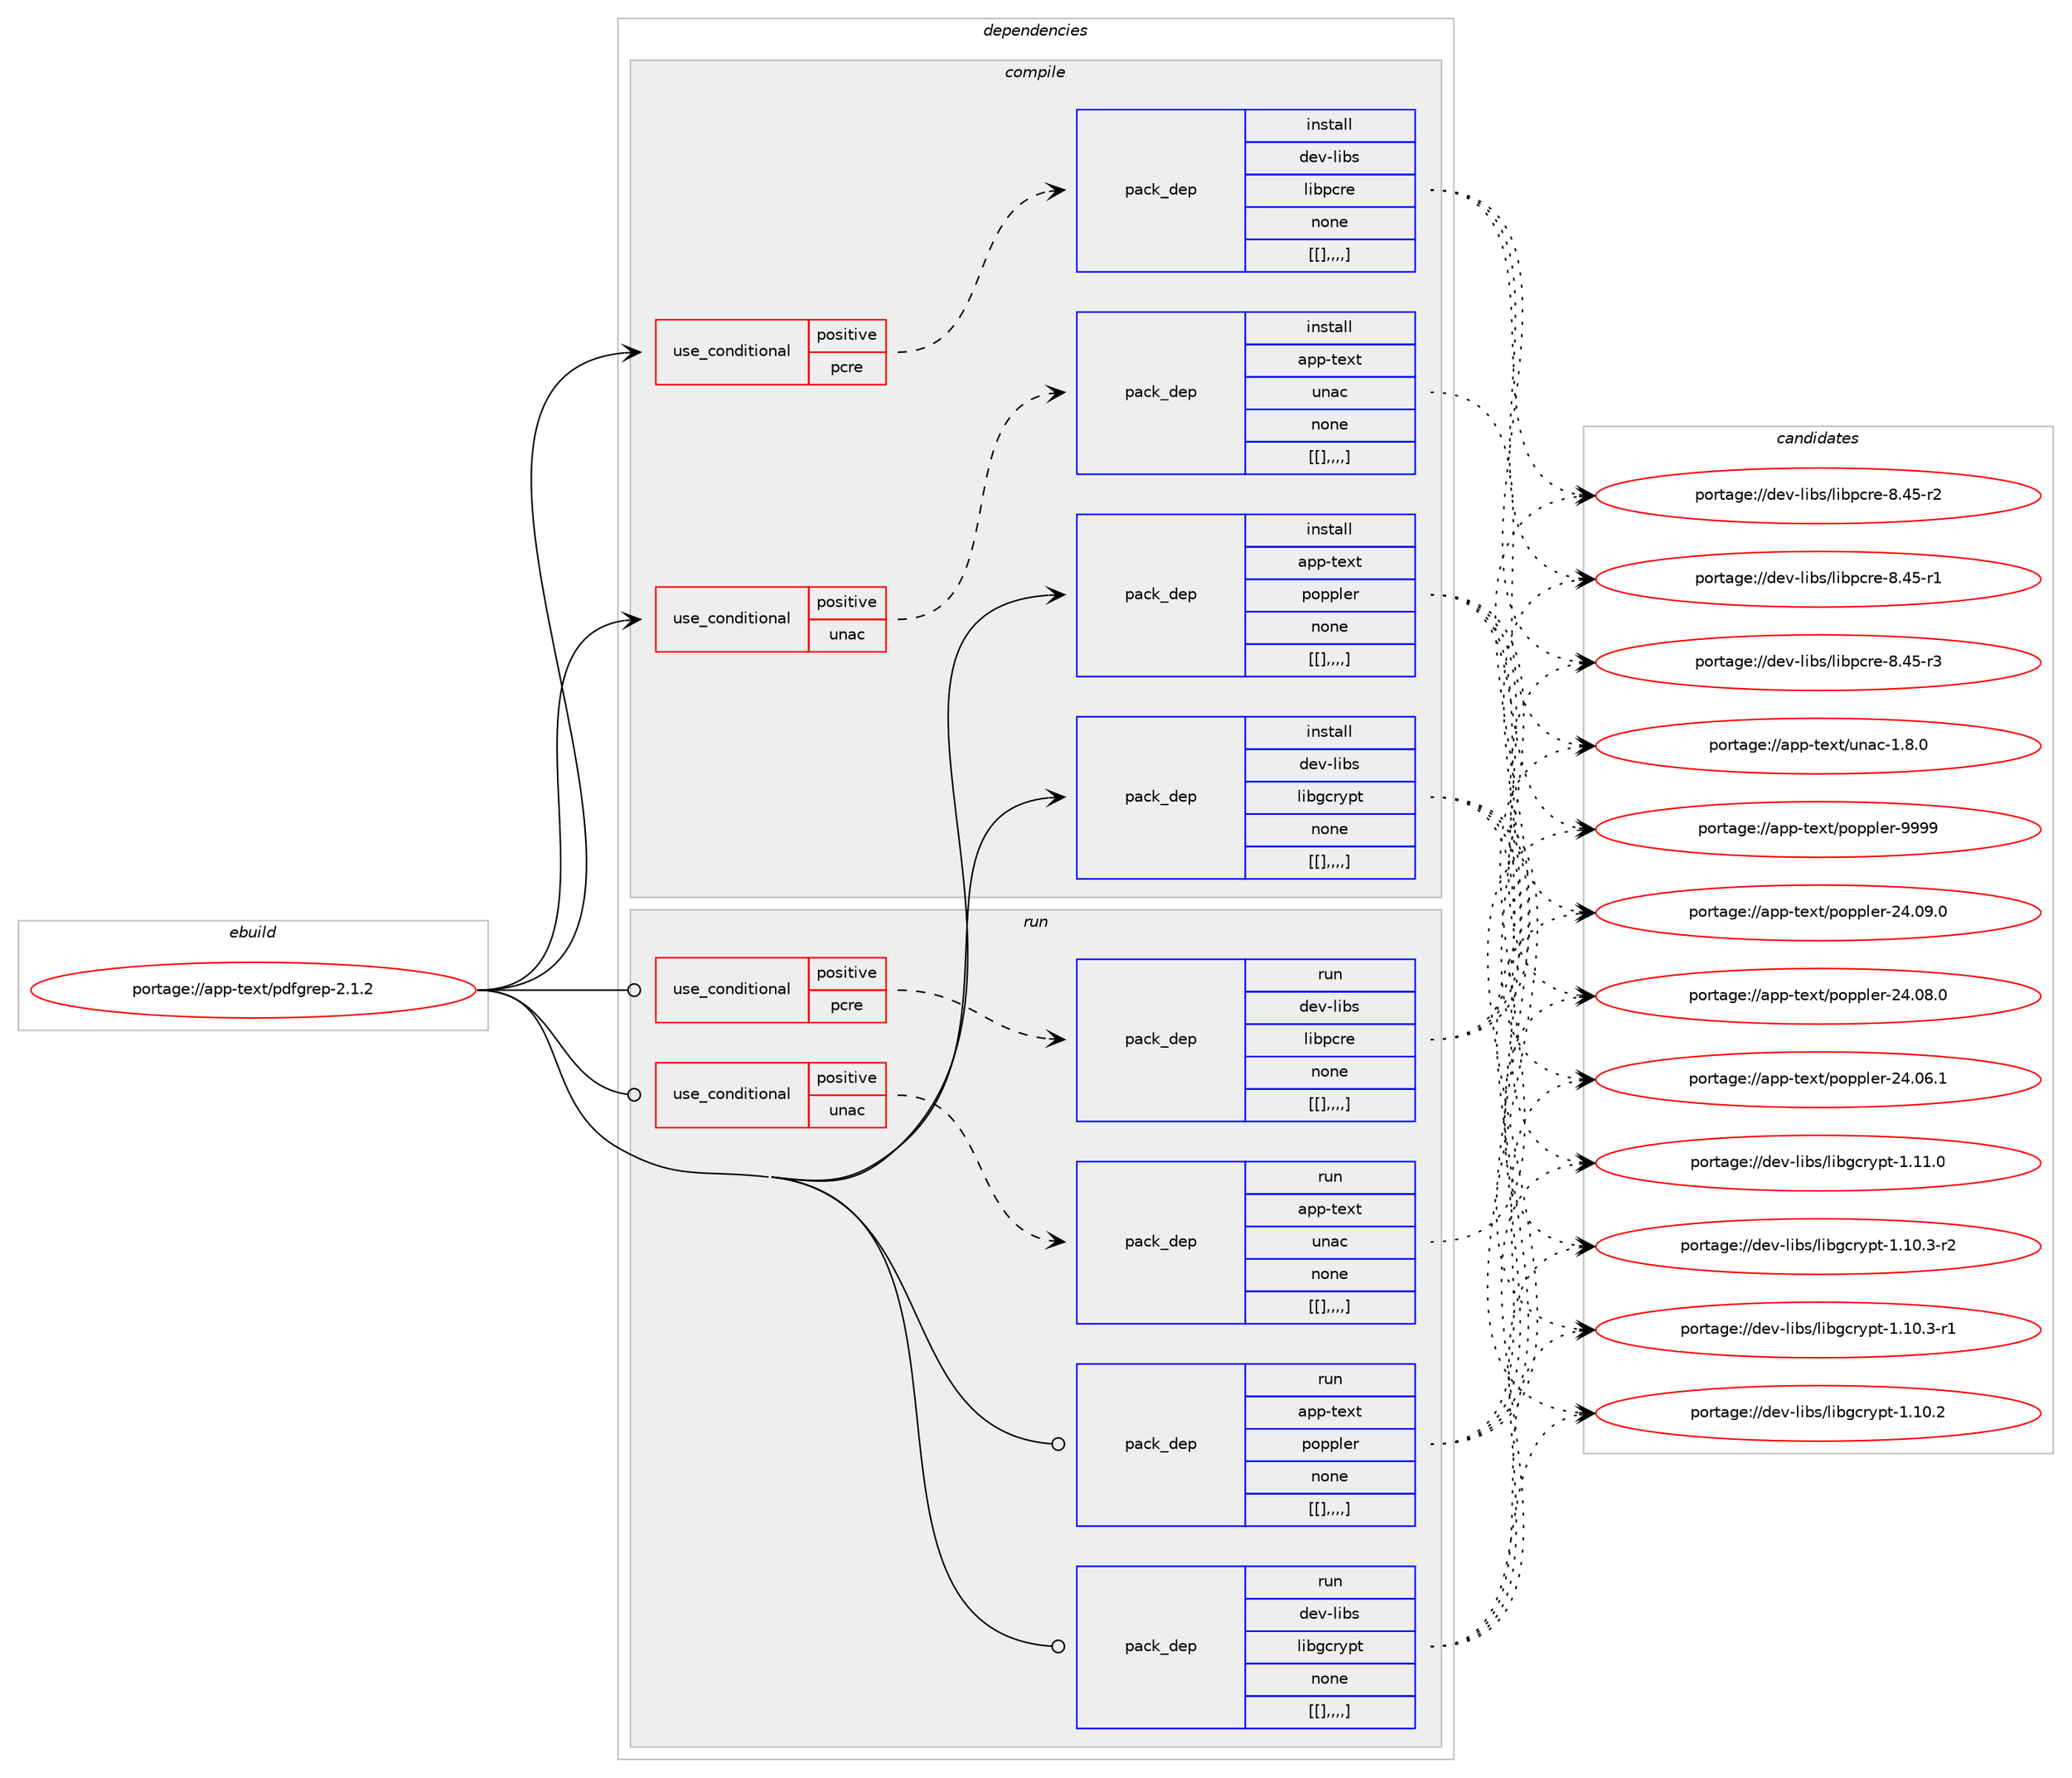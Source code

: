 digraph prolog {

# *************
# Graph options
# *************

newrank=true;
concentrate=true;
compound=true;
graph [rankdir=LR,fontname=Helvetica,fontsize=10,ranksep=1.5];#, ranksep=2.5, nodesep=0.2];
edge  [arrowhead=vee];
node  [fontname=Helvetica,fontsize=10];

# **********
# The ebuild
# **********

subgraph cluster_leftcol {
color=gray;
label=<<i>ebuild</i>>;
id [label="portage://app-text/pdfgrep-2.1.2", color=red, width=4, href="../app-text/pdfgrep-2.1.2.svg"];
}

# ****************
# The dependencies
# ****************

subgraph cluster_midcol {
color=gray;
label=<<i>dependencies</i>>;
subgraph cluster_compile {
fillcolor="#eeeeee";
style=filled;
label=<<i>compile</i>>;
subgraph cond15531 {
dependency57490 [label=<<TABLE BORDER="0" CELLBORDER="1" CELLSPACING="0" CELLPADDING="4"><TR><TD ROWSPAN="3" CELLPADDING="10">use_conditional</TD></TR><TR><TD>positive</TD></TR><TR><TD>pcre</TD></TR></TABLE>>, shape=none, color=red];
subgraph pack41453 {
dependency57491 [label=<<TABLE BORDER="0" CELLBORDER="1" CELLSPACING="0" CELLPADDING="4" WIDTH="220"><TR><TD ROWSPAN="6" CELLPADDING="30">pack_dep</TD></TR><TR><TD WIDTH="110">install</TD></TR><TR><TD>dev-libs</TD></TR><TR><TD>libpcre</TD></TR><TR><TD>none</TD></TR><TR><TD>[[],,,,]</TD></TR></TABLE>>, shape=none, color=blue];
}
dependency57490:e -> dependency57491:w [weight=20,style="dashed",arrowhead="vee"];
}
id:e -> dependency57490:w [weight=20,style="solid",arrowhead="vee"];
subgraph cond15532 {
dependency57492 [label=<<TABLE BORDER="0" CELLBORDER="1" CELLSPACING="0" CELLPADDING="4"><TR><TD ROWSPAN="3" CELLPADDING="10">use_conditional</TD></TR><TR><TD>positive</TD></TR><TR><TD>unac</TD></TR></TABLE>>, shape=none, color=red];
subgraph pack41454 {
dependency57493 [label=<<TABLE BORDER="0" CELLBORDER="1" CELLSPACING="0" CELLPADDING="4" WIDTH="220"><TR><TD ROWSPAN="6" CELLPADDING="30">pack_dep</TD></TR><TR><TD WIDTH="110">install</TD></TR><TR><TD>app-text</TD></TR><TR><TD>unac</TD></TR><TR><TD>none</TD></TR><TR><TD>[[],,,,]</TD></TR></TABLE>>, shape=none, color=blue];
}
dependency57492:e -> dependency57493:w [weight=20,style="dashed",arrowhead="vee"];
}
id:e -> dependency57492:w [weight=20,style="solid",arrowhead="vee"];
subgraph pack41455 {
dependency57494 [label=<<TABLE BORDER="0" CELLBORDER="1" CELLSPACING="0" CELLPADDING="4" WIDTH="220"><TR><TD ROWSPAN="6" CELLPADDING="30">pack_dep</TD></TR><TR><TD WIDTH="110">install</TD></TR><TR><TD>app-text</TD></TR><TR><TD>poppler</TD></TR><TR><TD>none</TD></TR><TR><TD>[[],,,,]</TD></TR></TABLE>>, shape=none, color=blue];
}
id:e -> dependency57494:w [weight=20,style="solid",arrowhead="vee"];
subgraph pack41456 {
dependency57495 [label=<<TABLE BORDER="0" CELLBORDER="1" CELLSPACING="0" CELLPADDING="4" WIDTH="220"><TR><TD ROWSPAN="6" CELLPADDING="30">pack_dep</TD></TR><TR><TD WIDTH="110">install</TD></TR><TR><TD>dev-libs</TD></TR><TR><TD>libgcrypt</TD></TR><TR><TD>none</TD></TR><TR><TD>[[],,,,]</TD></TR></TABLE>>, shape=none, color=blue];
}
id:e -> dependency57495:w [weight=20,style="solid",arrowhead="vee"];
}
subgraph cluster_compileandrun {
fillcolor="#eeeeee";
style=filled;
label=<<i>compile and run</i>>;
}
subgraph cluster_run {
fillcolor="#eeeeee";
style=filled;
label=<<i>run</i>>;
subgraph cond15533 {
dependency57496 [label=<<TABLE BORDER="0" CELLBORDER="1" CELLSPACING="0" CELLPADDING="4"><TR><TD ROWSPAN="3" CELLPADDING="10">use_conditional</TD></TR><TR><TD>positive</TD></TR><TR><TD>pcre</TD></TR></TABLE>>, shape=none, color=red];
subgraph pack41457 {
dependency57497 [label=<<TABLE BORDER="0" CELLBORDER="1" CELLSPACING="0" CELLPADDING="4" WIDTH="220"><TR><TD ROWSPAN="6" CELLPADDING="30">pack_dep</TD></TR><TR><TD WIDTH="110">run</TD></TR><TR><TD>dev-libs</TD></TR><TR><TD>libpcre</TD></TR><TR><TD>none</TD></TR><TR><TD>[[],,,,]</TD></TR></TABLE>>, shape=none, color=blue];
}
dependency57496:e -> dependency57497:w [weight=20,style="dashed",arrowhead="vee"];
}
id:e -> dependency57496:w [weight=20,style="solid",arrowhead="odot"];
subgraph cond15534 {
dependency57498 [label=<<TABLE BORDER="0" CELLBORDER="1" CELLSPACING="0" CELLPADDING="4"><TR><TD ROWSPAN="3" CELLPADDING="10">use_conditional</TD></TR><TR><TD>positive</TD></TR><TR><TD>unac</TD></TR></TABLE>>, shape=none, color=red];
subgraph pack41458 {
dependency57499 [label=<<TABLE BORDER="0" CELLBORDER="1" CELLSPACING="0" CELLPADDING="4" WIDTH="220"><TR><TD ROWSPAN="6" CELLPADDING="30">pack_dep</TD></TR><TR><TD WIDTH="110">run</TD></TR><TR><TD>app-text</TD></TR><TR><TD>unac</TD></TR><TR><TD>none</TD></TR><TR><TD>[[],,,,]</TD></TR></TABLE>>, shape=none, color=blue];
}
dependency57498:e -> dependency57499:w [weight=20,style="dashed",arrowhead="vee"];
}
id:e -> dependency57498:w [weight=20,style="solid",arrowhead="odot"];
subgraph pack41459 {
dependency57500 [label=<<TABLE BORDER="0" CELLBORDER="1" CELLSPACING="0" CELLPADDING="4" WIDTH="220"><TR><TD ROWSPAN="6" CELLPADDING="30">pack_dep</TD></TR><TR><TD WIDTH="110">run</TD></TR><TR><TD>app-text</TD></TR><TR><TD>poppler</TD></TR><TR><TD>none</TD></TR><TR><TD>[[],,,,]</TD></TR></TABLE>>, shape=none, color=blue];
}
id:e -> dependency57500:w [weight=20,style="solid",arrowhead="odot"];
subgraph pack41460 {
dependency57501 [label=<<TABLE BORDER="0" CELLBORDER="1" CELLSPACING="0" CELLPADDING="4" WIDTH="220"><TR><TD ROWSPAN="6" CELLPADDING="30">pack_dep</TD></TR><TR><TD WIDTH="110">run</TD></TR><TR><TD>dev-libs</TD></TR><TR><TD>libgcrypt</TD></TR><TR><TD>none</TD></TR><TR><TD>[[],,,,]</TD></TR></TABLE>>, shape=none, color=blue];
}
id:e -> dependency57501:w [weight=20,style="solid",arrowhead="odot"];
}
}

# **************
# The candidates
# **************

subgraph cluster_choices {
rank=same;
color=gray;
label=<<i>candidates</i>>;

subgraph choice41453 {
color=black;
nodesep=1;
choice100101118451081059811547108105981129911410145564652534511451 [label="portage://dev-libs/libpcre-8.45-r3", color=red, width=4,href="../dev-libs/libpcre-8.45-r3.svg"];
choice100101118451081059811547108105981129911410145564652534511450 [label="portage://dev-libs/libpcre-8.45-r2", color=red, width=4,href="../dev-libs/libpcre-8.45-r2.svg"];
choice100101118451081059811547108105981129911410145564652534511449 [label="portage://dev-libs/libpcre-8.45-r1", color=red, width=4,href="../dev-libs/libpcre-8.45-r1.svg"];
dependency57491:e -> choice100101118451081059811547108105981129911410145564652534511451:w [style=dotted,weight="100"];
dependency57491:e -> choice100101118451081059811547108105981129911410145564652534511450:w [style=dotted,weight="100"];
dependency57491:e -> choice100101118451081059811547108105981129911410145564652534511449:w [style=dotted,weight="100"];
}
subgraph choice41454 {
color=black;
nodesep=1;
choice9711211245116101120116471171109799454946564648 [label="portage://app-text/unac-1.8.0", color=red, width=4,href="../app-text/unac-1.8.0.svg"];
dependency57493:e -> choice9711211245116101120116471171109799454946564648:w [style=dotted,weight="100"];
}
subgraph choice41455 {
color=black;
nodesep=1;
choice9711211245116101120116471121111121121081011144557575757 [label="portage://app-text/poppler-9999", color=red, width=4,href="../app-text/poppler-9999.svg"];
choice9711211245116101120116471121111121121081011144550524648574648 [label="portage://app-text/poppler-24.09.0", color=red, width=4,href="../app-text/poppler-24.09.0.svg"];
choice9711211245116101120116471121111121121081011144550524648564648 [label="portage://app-text/poppler-24.08.0", color=red, width=4,href="../app-text/poppler-24.08.0.svg"];
choice9711211245116101120116471121111121121081011144550524648544649 [label="portage://app-text/poppler-24.06.1", color=red, width=4,href="../app-text/poppler-24.06.1.svg"];
dependency57494:e -> choice9711211245116101120116471121111121121081011144557575757:w [style=dotted,weight="100"];
dependency57494:e -> choice9711211245116101120116471121111121121081011144550524648574648:w [style=dotted,weight="100"];
dependency57494:e -> choice9711211245116101120116471121111121121081011144550524648564648:w [style=dotted,weight="100"];
dependency57494:e -> choice9711211245116101120116471121111121121081011144550524648544649:w [style=dotted,weight="100"];
}
subgraph choice41456 {
color=black;
nodesep=1;
choice100101118451081059811547108105981039911412111211645494649494648 [label="portage://dev-libs/libgcrypt-1.11.0", color=red, width=4,href="../dev-libs/libgcrypt-1.11.0.svg"];
choice1001011184510810598115471081059810399114121112116454946494846514511450 [label="portage://dev-libs/libgcrypt-1.10.3-r2", color=red, width=4,href="../dev-libs/libgcrypt-1.10.3-r2.svg"];
choice1001011184510810598115471081059810399114121112116454946494846514511449 [label="portage://dev-libs/libgcrypt-1.10.3-r1", color=red, width=4,href="../dev-libs/libgcrypt-1.10.3-r1.svg"];
choice100101118451081059811547108105981039911412111211645494649484650 [label="portage://dev-libs/libgcrypt-1.10.2", color=red, width=4,href="../dev-libs/libgcrypt-1.10.2.svg"];
dependency57495:e -> choice100101118451081059811547108105981039911412111211645494649494648:w [style=dotted,weight="100"];
dependency57495:e -> choice1001011184510810598115471081059810399114121112116454946494846514511450:w [style=dotted,weight="100"];
dependency57495:e -> choice1001011184510810598115471081059810399114121112116454946494846514511449:w [style=dotted,weight="100"];
dependency57495:e -> choice100101118451081059811547108105981039911412111211645494649484650:w [style=dotted,weight="100"];
}
subgraph choice41457 {
color=black;
nodesep=1;
choice100101118451081059811547108105981129911410145564652534511451 [label="portage://dev-libs/libpcre-8.45-r3", color=red, width=4,href="../dev-libs/libpcre-8.45-r3.svg"];
choice100101118451081059811547108105981129911410145564652534511450 [label="portage://dev-libs/libpcre-8.45-r2", color=red, width=4,href="../dev-libs/libpcre-8.45-r2.svg"];
choice100101118451081059811547108105981129911410145564652534511449 [label="portage://dev-libs/libpcre-8.45-r1", color=red, width=4,href="../dev-libs/libpcre-8.45-r1.svg"];
dependency57497:e -> choice100101118451081059811547108105981129911410145564652534511451:w [style=dotted,weight="100"];
dependency57497:e -> choice100101118451081059811547108105981129911410145564652534511450:w [style=dotted,weight="100"];
dependency57497:e -> choice100101118451081059811547108105981129911410145564652534511449:w [style=dotted,weight="100"];
}
subgraph choice41458 {
color=black;
nodesep=1;
choice9711211245116101120116471171109799454946564648 [label="portage://app-text/unac-1.8.0", color=red, width=4,href="../app-text/unac-1.8.0.svg"];
dependency57499:e -> choice9711211245116101120116471171109799454946564648:w [style=dotted,weight="100"];
}
subgraph choice41459 {
color=black;
nodesep=1;
choice9711211245116101120116471121111121121081011144557575757 [label="portage://app-text/poppler-9999", color=red, width=4,href="../app-text/poppler-9999.svg"];
choice9711211245116101120116471121111121121081011144550524648574648 [label="portage://app-text/poppler-24.09.0", color=red, width=4,href="../app-text/poppler-24.09.0.svg"];
choice9711211245116101120116471121111121121081011144550524648564648 [label="portage://app-text/poppler-24.08.0", color=red, width=4,href="../app-text/poppler-24.08.0.svg"];
choice9711211245116101120116471121111121121081011144550524648544649 [label="portage://app-text/poppler-24.06.1", color=red, width=4,href="../app-text/poppler-24.06.1.svg"];
dependency57500:e -> choice9711211245116101120116471121111121121081011144557575757:w [style=dotted,weight="100"];
dependency57500:e -> choice9711211245116101120116471121111121121081011144550524648574648:w [style=dotted,weight="100"];
dependency57500:e -> choice9711211245116101120116471121111121121081011144550524648564648:w [style=dotted,weight="100"];
dependency57500:e -> choice9711211245116101120116471121111121121081011144550524648544649:w [style=dotted,weight="100"];
}
subgraph choice41460 {
color=black;
nodesep=1;
choice100101118451081059811547108105981039911412111211645494649494648 [label="portage://dev-libs/libgcrypt-1.11.0", color=red, width=4,href="../dev-libs/libgcrypt-1.11.0.svg"];
choice1001011184510810598115471081059810399114121112116454946494846514511450 [label="portage://dev-libs/libgcrypt-1.10.3-r2", color=red, width=4,href="../dev-libs/libgcrypt-1.10.3-r2.svg"];
choice1001011184510810598115471081059810399114121112116454946494846514511449 [label="portage://dev-libs/libgcrypt-1.10.3-r1", color=red, width=4,href="../dev-libs/libgcrypt-1.10.3-r1.svg"];
choice100101118451081059811547108105981039911412111211645494649484650 [label="portage://dev-libs/libgcrypt-1.10.2", color=red, width=4,href="../dev-libs/libgcrypt-1.10.2.svg"];
dependency57501:e -> choice100101118451081059811547108105981039911412111211645494649494648:w [style=dotted,weight="100"];
dependency57501:e -> choice1001011184510810598115471081059810399114121112116454946494846514511450:w [style=dotted,weight="100"];
dependency57501:e -> choice1001011184510810598115471081059810399114121112116454946494846514511449:w [style=dotted,weight="100"];
dependency57501:e -> choice100101118451081059811547108105981039911412111211645494649484650:w [style=dotted,weight="100"];
}
}

}

